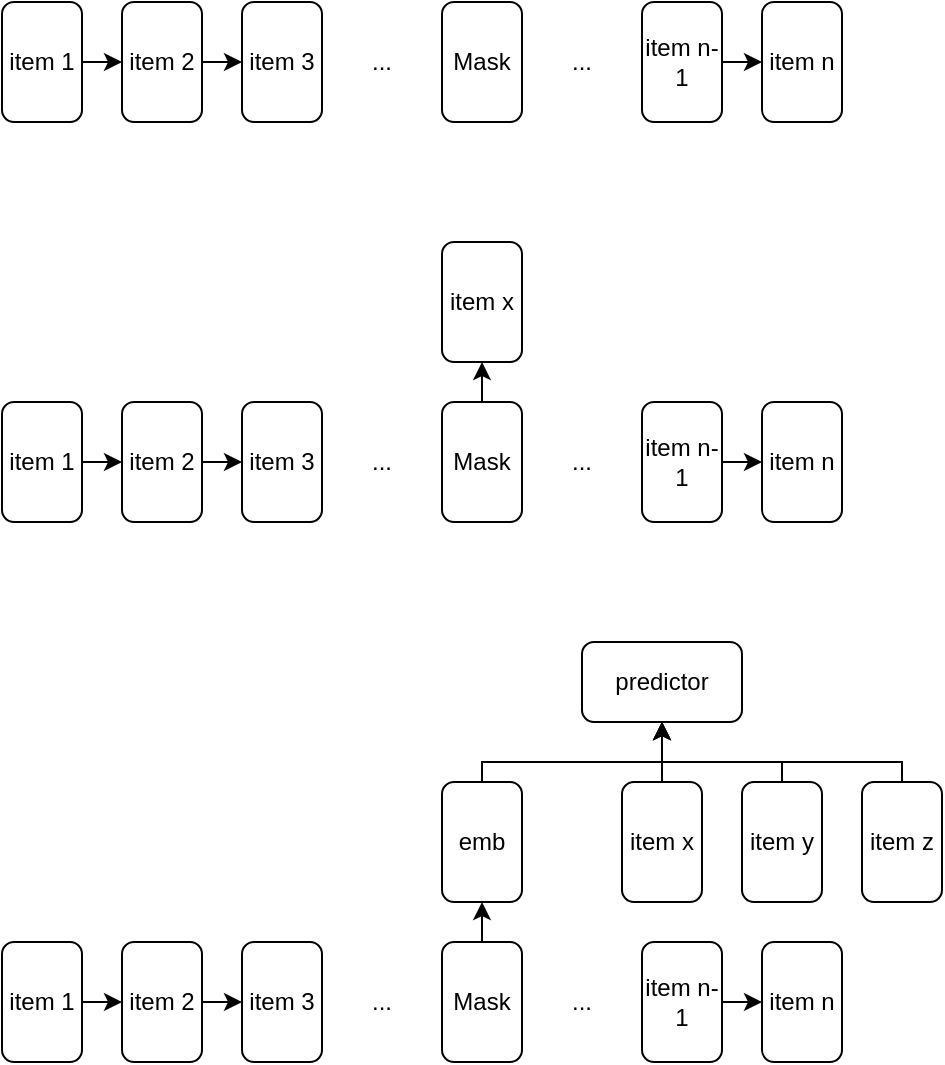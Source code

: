 <mxfile version="16.0.3" type="device"><diagram id="8hzw9DMA5mbAp86MaO5S" name="Page-1"><mxGraphModel dx="1144" dy="662" grid="1" gridSize="10" guides="1" tooltips="1" connect="1" arrows="1" fold="1" page="1" pageScale="1" pageWidth="827" pageHeight="1169" math="0" shadow="0"><root><mxCell id="0"/><mxCell id="1" parent="0"/><mxCell id="rI8k0bBF40-9vXJA-7H4-38" style="edgeStyle=orthogonalEdgeStyle;rounded=0;orthogonalLoop=1;jettySize=auto;html=1;exitX=1;exitY=0.5;exitDx=0;exitDy=0;entryX=0;entryY=0.5;entryDx=0;entryDy=0;" edge="1" parent="1" source="rI8k0bBF40-9vXJA-7H4-39" target="rI8k0bBF40-9vXJA-7H4-41"><mxGeometry relative="1" as="geometry"/></mxCell><mxCell id="rI8k0bBF40-9vXJA-7H4-39" value="item 1" style="rounded=1;whiteSpace=wrap;html=1;" vertex="1" parent="1"><mxGeometry x="160" y="240" width="40" height="60" as="geometry"/></mxCell><mxCell id="rI8k0bBF40-9vXJA-7H4-40" style="edgeStyle=orthogonalEdgeStyle;rounded=0;orthogonalLoop=1;jettySize=auto;html=1;exitX=1;exitY=0.5;exitDx=0;exitDy=0;entryX=0;entryY=0.5;entryDx=0;entryDy=0;" edge="1" parent="1" source="rI8k0bBF40-9vXJA-7H4-41" target="rI8k0bBF40-9vXJA-7H4-42"><mxGeometry relative="1" as="geometry"/></mxCell><mxCell id="rI8k0bBF40-9vXJA-7H4-41" value="&lt;span&gt;item 2&lt;/span&gt;" style="rounded=1;whiteSpace=wrap;html=1;" vertex="1" parent="1"><mxGeometry x="220" y="240" width="40" height="60" as="geometry"/></mxCell><mxCell id="rI8k0bBF40-9vXJA-7H4-42" value="&lt;span&gt;item 3&lt;/span&gt;" style="rounded=1;whiteSpace=wrap;html=1;" vertex="1" parent="1"><mxGeometry x="280" y="240" width="40" height="60" as="geometry"/></mxCell><mxCell id="rI8k0bBF40-9vXJA-7H4-43" value="Mask" style="rounded=1;whiteSpace=wrap;html=1;" vertex="1" parent="1"><mxGeometry x="380" y="240" width="40" height="60" as="geometry"/></mxCell><mxCell id="rI8k0bBF40-9vXJA-7H4-44" value="..." style="text;html=1;strokeColor=none;fillColor=none;align=center;verticalAlign=middle;whiteSpace=wrap;rounded=0;" vertex="1" parent="1"><mxGeometry x="320" y="255" width="60" height="30" as="geometry"/></mxCell><mxCell id="rI8k0bBF40-9vXJA-7H4-45" style="edgeStyle=orthogonalEdgeStyle;rounded=0;orthogonalLoop=1;jettySize=auto;html=1;exitX=1;exitY=0.5;exitDx=0;exitDy=0;entryX=0;entryY=0.5;entryDx=0;entryDy=0;" edge="1" parent="1" source="rI8k0bBF40-9vXJA-7H4-46" target="rI8k0bBF40-9vXJA-7H4-47"><mxGeometry relative="1" as="geometry"/></mxCell><mxCell id="rI8k0bBF40-9vXJA-7H4-46" value="item n-1" style="rounded=1;whiteSpace=wrap;html=1;" vertex="1" parent="1"><mxGeometry x="480" y="240" width="40" height="60" as="geometry"/></mxCell><mxCell id="rI8k0bBF40-9vXJA-7H4-47" value="&lt;span&gt;item n&lt;/span&gt;" style="rounded=1;whiteSpace=wrap;html=1;" vertex="1" parent="1"><mxGeometry x="540" y="240" width="40" height="60" as="geometry"/></mxCell><mxCell id="rI8k0bBF40-9vXJA-7H4-48" value="..." style="text;html=1;strokeColor=none;fillColor=none;align=center;verticalAlign=middle;whiteSpace=wrap;rounded=0;" vertex="1" parent="1"><mxGeometry x="420" y="255" width="60" height="30" as="geometry"/></mxCell><mxCell id="rI8k0bBF40-9vXJA-7H4-49" style="edgeStyle=orthogonalEdgeStyle;rounded=0;orthogonalLoop=1;jettySize=auto;html=1;exitX=1;exitY=0.5;exitDx=0;exitDy=0;entryX=0;entryY=0.5;entryDx=0;entryDy=0;" edge="1" parent="1" source="rI8k0bBF40-9vXJA-7H4-50" target="rI8k0bBF40-9vXJA-7H4-52"><mxGeometry relative="1" as="geometry"/></mxCell><mxCell id="rI8k0bBF40-9vXJA-7H4-50" value="item 1" style="rounded=1;whiteSpace=wrap;html=1;" vertex="1" parent="1"><mxGeometry x="160" y="440" width="40" height="60" as="geometry"/></mxCell><mxCell id="rI8k0bBF40-9vXJA-7H4-51" style="edgeStyle=orthogonalEdgeStyle;rounded=0;orthogonalLoop=1;jettySize=auto;html=1;exitX=1;exitY=0.5;exitDx=0;exitDy=0;entryX=0;entryY=0.5;entryDx=0;entryDy=0;" edge="1" parent="1" source="rI8k0bBF40-9vXJA-7H4-52" target="rI8k0bBF40-9vXJA-7H4-53"><mxGeometry relative="1" as="geometry"/></mxCell><mxCell id="rI8k0bBF40-9vXJA-7H4-52" value="&lt;span&gt;item 2&lt;/span&gt;" style="rounded=1;whiteSpace=wrap;html=1;" vertex="1" parent="1"><mxGeometry x="220" y="440" width="40" height="60" as="geometry"/></mxCell><mxCell id="rI8k0bBF40-9vXJA-7H4-53" value="&lt;span&gt;item 3&lt;/span&gt;" style="rounded=1;whiteSpace=wrap;html=1;" vertex="1" parent="1"><mxGeometry x="280" y="440" width="40" height="60" as="geometry"/></mxCell><mxCell id="rI8k0bBF40-9vXJA-7H4-61" style="edgeStyle=orthogonalEdgeStyle;rounded=0;orthogonalLoop=1;jettySize=auto;html=1;exitX=0.5;exitY=0;exitDx=0;exitDy=0;entryX=0.5;entryY=1;entryDx=0;entryDy=0;" edge="1" parent="1" source="rI8k0bBF40-9vXJA-7H4-54" target="rI8k0bBF40-9vXJA-7H4-60"><mxGeometry relative="1" as="geometry"/></mxCell><mxCell id="rI8k0bBF40-9vXJA-7H4-54" value="Mask" style="rounded=1;whiteSpace=wrap;html=1;" vertex="1" parent="1"><mxGeometry x="380" y="440" width="40" height="60" as="geometry"/></mxCell><mxCell id="rI8k0bBF40-9vXJA-7H4-55" value="..." style="text;html=1;strokeColor=none;fillColor=none;align=center;verticalAlign=middle;whiteSpace=wrap;rounded=0;" vertex="1" parent="1"><mxGeometry x="320" y="455" width="60" height="30" as="geometry"/></mxCell><mxCell id="rI8k0bBF40-9vXJA-7H4-56" style="edgeStyle=orthogonalEdgeStyle;rounded=0;orthogonalLoop=1;jettySize=auto;html=1;exitX=1;exitY=0.5;exitDx=0;exitDy=0;entryX=0;entryY=0.5;entryDx=0;entryDy=0;" edge="1" parent="1" source="rI8k0bBF40-9vXJA-7H4-57" target="rI8k0bBF40-9vXJA-7H4-58"><mxGeometry relative="1" as="geometry"/></mxCell><mxCell id="rI8k0bBF40-9vXJA-7H4-57" value="item n-1" style="rounded=1;whiteSpace=wrap;html=1;" vertex="1" parent="1"><mxGeometry x="480" y="440" width="40" height="60" as="geometry"/></mxCell><mxCell id="rI8k0bBF40-9vXJA-7H4-58" value="&lt;span&gt;item n&lt;/span&gt;" style="rounded=1;whiteSpace=wrap;html=1;" vertex="1" parent="1"><mxGeometry x="540" y="440" width="40" height="60" as="geometry"/></mxCell><mxCell id="rI8k0bBF40-9vXJA-7H4-59" value="..." style="text;html=1;strokeColor=none;fillColor=none;align=center;verticalAlign=middle;whiteSpace=wrap;rounded=0;" vertex="1" parent="1"><mxGeometry x="420" y="455" width="60" height="30" as="geometry"/></mxCell><mxCell id="rI8k0bBF40-9vXJA-7H4-60" value="item x" style="rounded=1;whiteSpace=wrap;html=1;" vertex="1" parent="1"><mxGeometry x="380" y="360" width="40" height="60" as="geometry"/></mxCell><mxCell id="rI8k0bBF40-9vXJA-7H4-62" style="edgeStyle=orthogonalEdgeStyle;rounded=0;orthogonalLoop=1;jettySize=auto;html=1;exitX=1;exitY=0.5;exitDx=0;exitDy=0;entryX=0;entryY=0.5;entryDx=0;entryDy=0;" edge="1" parent="1" source="rI8k0bBF40-9vXJA-7H4-63" target="rI8k0bBF40-9vXJA-7H4-65"><mxGeometry relative="1" as="geometry"/></mxCell><mxCell id="rI8k0bBF40-9vXJA-7H4-63" value="item 1" style="rounded=1;whiteSpace=wrap;html=1;" vertex="1" parent="1"><mxGeometry x="160" y="710" width="40" height="60" as="geometry"/></mxCell><mxCell id="rI8k0bBF40-9vXJA-7H4-64" style="edgeStyle=orthogonalEdgeStyle;rounded=0;orthogonalLoop=1;jettySize=auto;html=1;exitX=1;exitY=0.5;exitDx=0;exitDy=0;entryX=0;entryY=0.5;entryDx=0;entryDy=0;" edge="1" parent="1" source="rI8k0bBF40-9vXJA-7H4-65" target="rI8k0bBF40-9vXJA-7H4-66"><mxGeometry relative="1" as="geometry"/></mxCell><mxCell id="rI8k0bBF40-9vXJA-7H4-65" value="&lt;span&gt;item 2&lt;/span&gt;" style="rounded=1;whiteSpace=wrap;html=1;" vertex="1" parent="1"><mxGeometry x="220" y="710" width="40" height="60" as="geometry"/></mxCell><mxCell id="rI8k0bBF40-9vXJA-7H4-66" value="&lt;span&gt;item 3&lt;/span&gt;" style="rounded=1;whiteSpace=wrap;html=1;" vertex="1" parent="1"><mxGeometry x="280" y="710" width="40" height="60" as="geometry"/></mxCell><mxCell id="rI8k0bBF40-9vXJA-7H4-67" style="edgeStyle=orthogonalEdgeStyle;rounded=0;orthogonalLoop=1;jettySize=auto;html=1;exitX=0.5;exitY=0;exitDx=0;exitDy=0;entryX=0.5;entryY=1;entryDx=0;entryDy=0;" edge="1" parent="1" source="rI8k0bBF40-9vXJA-7H4-68" target="rI8k0bBF40-9vXJA-7H4-74"><mxGeometry relative="1" as="geometry"/></mxCell><mxCell id="rI8k0bBF40-9vXJA-7H4-68" value="Mask" style="rounded=1;whiteSpace=wrap;html=1;" vertex="1" parent="1"><mxGeometry x="380" y="710" width="40" height="60" as="geometry"/></mxCell><mxCell id="rI8k0bBF40-9vXJA-7H4-69" value="..." style="text;html=1;strokeColor=none;fillColor=none;align=center;verticalAlign=middle;whiteSpace=wrap;rounded=0;" vertex="1" parent="1"><mxGeometry x="320" y="725" width="60" height="30" as="geometry"/></mxCell><mxCell id="rI8k0bBF40-9vXJA-7H4-70" style="edgeStyle=orthogonalEdgeStyle;rounded=0;orthogonalLoop=1;jettySize=auto;html=1;exitX=1;exitY=0.5;exitDx=0;exitDy=0;entryX=0;entryY=0.5;entryDx=0;entryDy=0;" edge="1" parent="1" source="rI8k0bBF40-9vXJA-7H4-71" target="rI8k0bBF40-9vXJA-7H4-72"><mxGeometry relative="1" as="geometry"/></mxCell><mxCell id="rI8k0bBF40-9vXJA-7H4-71" value="item n-1" style="rounded=1;whiteSpace=wrap;html=1;" vertex="1" parent="1"><mxGeometry x="480" y="710" width="40" height="60" as="geometry"/></mxCell><mxCell id="rI8k0bBF40-9vXJA-7H4-72" value="&lt;span&gt;item n&lt;/span&gt;" style="rounded=1;whiteSpace=wrap;html=1;" vertex="1" parent="1"><mxGeometry x="540" y="710" width="40" height="60" as="geometry"/></mxCell><mxCell id="rI8k0bBF40-9vXJA-7H4-73" value="..." style="text;html=1;strokeColor=none;fillColor=none;align=center;verticalAlign=middle;whiteSpace=wrap;rounded=0;" vertex="1" parent="1"><mxGeometry x="420" y="725" width="60" height="30" as="geometry"/></mxCell><mxCell id="rI8k0bBF40-9vXJA-7H4-79" style="edgeStyle=orthogonalEdgeStyle;rounded=0;orthogonalLoop=1;jettySize=auto;html=1;exitX=0.5;exitY=0;exitDx=0;exitDy=0;entryX=0.5;entryY=1;entryDx=0;entryDy=0;" edge="1" parent="1" source="rI8k0bBF40-9vXJA-7H4-74" target="rI8k0bBF40-9vXJA-7H4-78"><mxGeometry relative="1" as="geometry"><Array as="points"><mxPoint x="400" y="620"/><mxPoint x="490" y="620"/></Array></mxGeometry></mxCell><mxCell id="rI8k0bBF40-9vXJA-7H4-74" value="emb" style="rounded=1;whiteSpace=wrap;html=1;" vertex="1" parent="1"><mxGeometry x="380" y="630" width="40" height="60" as="geometry"/></mxCell><mxCell id="rI8k0bBF40-9vXJA-7H4-80" style="edgeStyle=orthogonalEdgeStyle;rounded=0;orthogonalLoop=1;jettySize=auto;html=1;exitX=0.5;exitY=0;exitDx=0;exitDy=0;entryX=0.5;entryY=1;entryDx=0;entryDy=0;" edge="1" parent="1" source="rI8k0bBF40-9vXJA-7H4-75" target="rI8k0bBF40-9vXJA-7H4-78"><mxGeometry relative="1" as="geometry"/></mxCell><mxCell id="rI8k0bBF40-9vXJA-7H4-75" value="item x" style="rounded=1;whiteSpace=wrap;html=1;" vertex="1" parent="1"><mxGeometry x="470" y="630" width="40" height="60" as="geometry"/></mxCell><mxCell id="rI8k0bBF40-9vXJA-7H4-81" style="edgeStyle=orthogonalEdgeStyle;rounded=0;orthogonalLoop=1;jettySize=auto;html=1;exitX=0.5;exitY=0;exitDx=0;exitDy=0;entryX=0.5;entryY=1;entryDx=0;entryDy=0;" edge="1" parent="1" source="rI8k0bBF40-9vXJA-7H4-76" target="rI8k0bBF40-9vXJA-7H4-78"><mxGeometry relative="1" as="geometry"><Array as="points"><mxPoint x="550" y="620"/><mxPoint x="490" y="620"/></Array></mxGeometry></mxCell><mxCell id="rI8k0bBF40-9vXJA-7H4-76" value="item y" style="rounded=1;whiteSpace=wrap;html=1;" vertex="1" parent="1"><mxGeometry x="530" y="630" width="40" height="60" as="geometry"/></mxCell><mxCell id="rI8k0bBF40-9vXJA-7H4-82" style="edgeStyle=orthogonalEdgeStyle;rounded=0;orthogonalLoop=1;jettySize=auto;html=1;exitX=0.5;exitY=0;exitDx=0;exitDy=0;entryX=0.5;entryY=1;entryDx=0;entryDy=0;" edge="1" parent="1" source="rI8k0bBF40-9vXJA-7H4-77" target="rI8k0bBF40-9vXJA-7H4-78"><mxGeometry relative="1" as="geometry"><Array as="points"><mxPoint x="610" y="620"/><mxPoint x="490" y="620"/></Array></mxGeometry></mxCell><mxCell id="rI8k0bBF40-9vXJA-7H4-77" value="item z" style="rounded=1;whiteSpace=wrap;html=1;" vertex="1" parent="1"><mxGeometry x="590" y="630" width="40" height="60" as="geometry"/></mxCell><mxCell id="rI8k0bBF40-9vXJA-7H4-78" value="predictor" style="rounded=1;whiteSpace=wrap;html=1;" vertex="1" parent="1"><mxGeometry x="450" y="560" width="80" height="40" as="geometry"/></mxCell></root></mxGraphModel></diagram></mxfile>